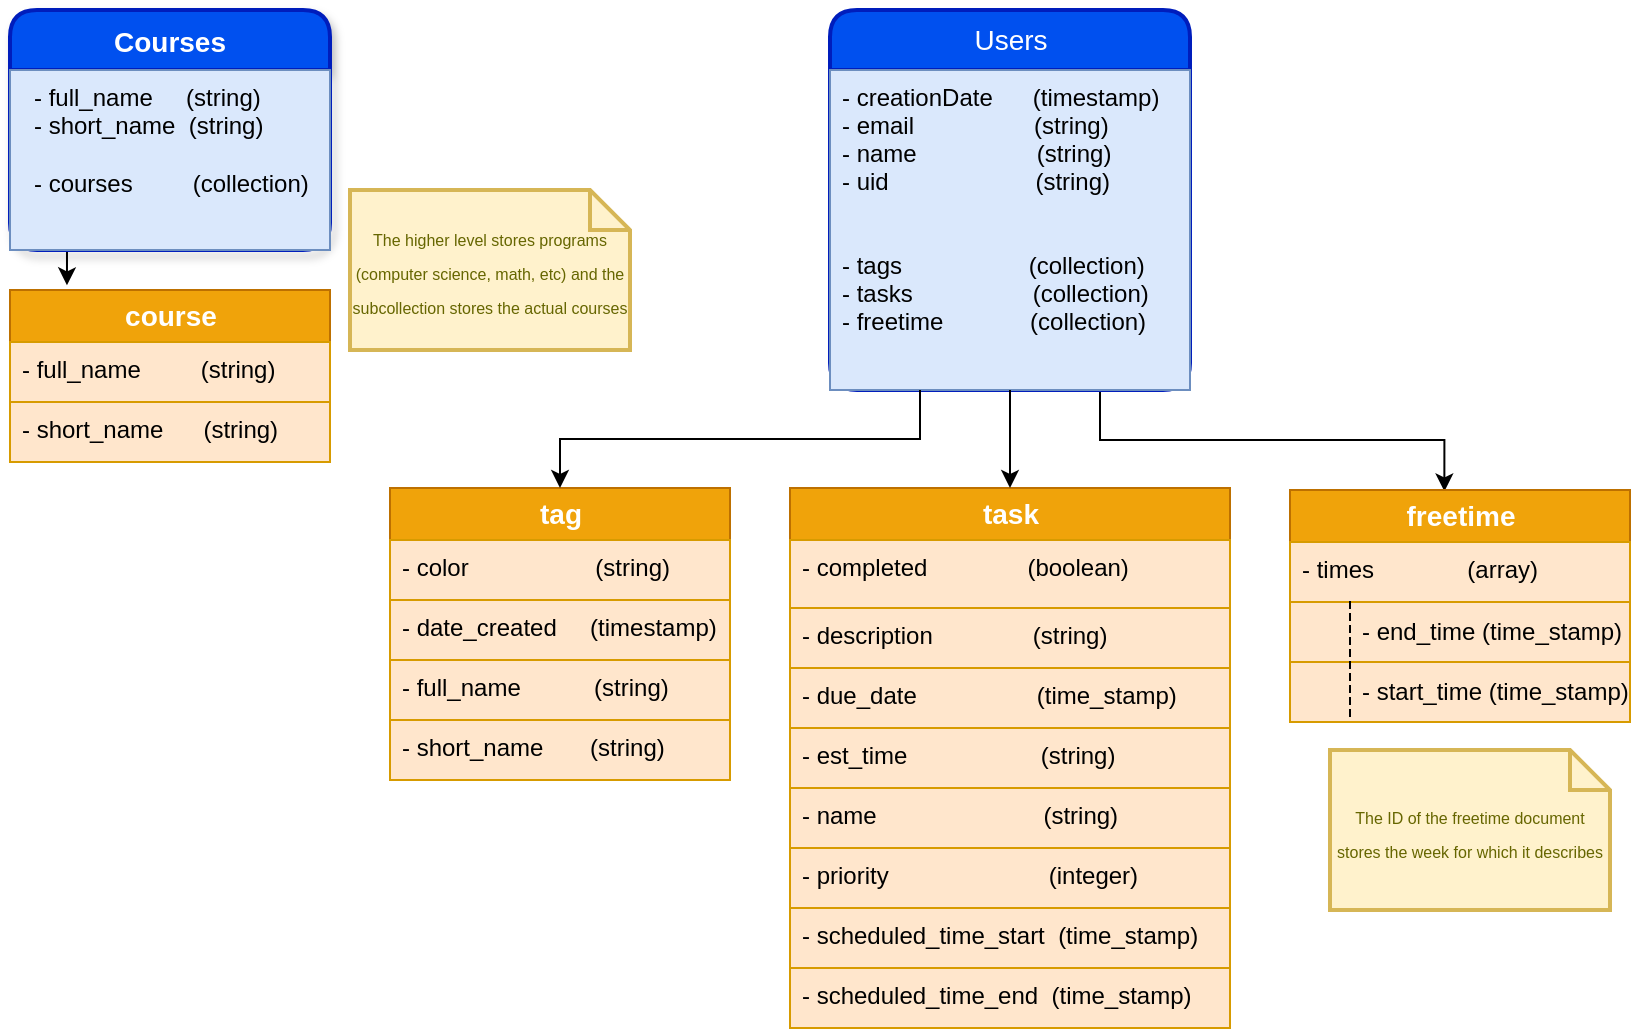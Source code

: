 <mxfile version="14.5.1" type="device"><diagram id="R2lEEEUBdFMjLlhIrx00" name="Page-1"><mxGraphModel dx="1564" dy="966" grid="1" gridSize="10" guides="1" tooltips="1" connect="1" arrows="1" fold="1" page="1" pageScale="1" pageWidth="850" pageHeight="1100" math="0" shadow="0" extFonts="Permanent Marker^https://fonts.googleapis.com/css?family=Permanent+Marker"><root><mxCell id="0"/><mxCell id="1" parent="0"/><mxCell id="XfEnWCeB0pHxCSGAdT0q-13" style="edgeStyle=orthogonalEdgeStyle;rounded=0;orthogonalLoop=1;jettySize=auto;html=1;exitX=0.25;exitY=1;exitDx=0;exitDy=0;entryX=0.178;entryY=-0.027;entryDx=0;entryDy=0;entryPerimeter=0;" parent="1" source="XfEnWCeB0pHxCSGAdT0q-1" target="XfEnWCeB0pHxCSGAdT0q-8" edge="1"><mxGeometry relative="1" as="geometry"/></mxCell><mxCell id="XfEnWCeB0pHxCSGAdT0q-1" value="Courses" style="swimlane;childLayout=stackLayout;horizontal=1;startSize=30;horizontalStack=0;rounded=1;fontSize=14;fontStyle=1;strokeWidth=2;resizeParent=0;resizeLast=1;shadow=1;dashed=0;align=center;fillColor=#0050ef;strokeColor=#001DBC;fontColor=#ffffff;glass=0;sketch=0;" parent="1" vertex="1"><mxGeometry x="40" y="200" width="160" height="120" as="geometry"/></mxCell><mxCell id="XfEnWCeB0pHxCSGAdT0q-2" value="- full_name&amp;nbsp; &amp;nbsp; &amp;nbsp;(string)&lt;br&gt;- short_name&amp;nbsp; (string)&lt;br&gt;&lt;br&gt;- courses&amp;nbsp; &amp;nbsp; &amp;nbsp; &amp;nbsp; &amp;nbsp;(collection)" style="align=left;strokeColor=#6c8ebf;fillColor=#dae8fc;spacingLeft=10;fontSize=12;verticalAlign=top;resizable=0;rotatable=0;part=1;fontStyle=0;html=1;rounded=0;sketch=0;glass=0;shadow=0;" parent="XfEnWCeB0pHxCSGAdT0q-1" vertex="1"><mxGeometry y="30" width="160" height="90" as="geometry"/></mxCell><mxCell id="XfEnWCeB0pHxCSGAdT0q-8" value="course" style="swimlane;fontStyle=1;childLayout=stackLayout;horizontal=1;startSize=26;horizontalStack=0;resizeParent=1;resizeParentMax=0;resizeLast=0;collapsible=1;marginBottom=0;align=center;fontSize=14;rounded=0;shadow=0;glass=0;sketch=0;html=1;fillColor=#f0a30a;strokeColor=#BD7000;fontColor=#ffffff;" parent="1" vertex="1"><mxGeometry x="40" y="340" width="160" height="86" as="geometry"/></mxCell><mxCell id="XfEnWCeB0pHxCSGAdT0q-9" value="- full_name         (string)" style="text;strokeColor=#d79b00;fillColor=#ffe6cc;spacingLeft=4;spacingRight=4;overflow=hidden;rotatable=0;points=[[0,0.5],[1,0.5]];portConstraint=eastwest;fontSize=12;" parent="XfEnWCeB0pHxCSGAdT0q-8" vertex="1"><mxGeometry y="26" width="160" height="30" as="geometry"/></mxCell><mxCell id="XfEnWCeB0pHxCSGAdT0q-10" value="- short_name      (string)" style="text;strokeColor=#d79b00;fillColor=#ffe6cc;spacingLeft=4;spacingRight=4;overflow=hidden;rotatable=0;points=[[0,0.5],[1,0.5]];portConstraint=eastwest;fontSize=12;" parent="XfEnWCeB0pHxCSGAdT0q-8" vertex="1"><mxGeometry y="56" width="160" height="30" as="geometry"/></mxCell><mxCell id="XfEnWCeB0pHxCSGAdT0q-58" style="edgeStyle=orthogonalEdgeStyle;rounded=0;orthogonalLoop=1;jettySize=auto;html=1;exitX=0.75;exitY=1;exitDx=0;exitDy=0;entryX=0.454;entryY=0.006;entryDx=0;entryDy=0;entryPerimeter=0;" parent="1" source="XfEnWCeB0pHxCSGAdT0q-14" target="XfEnWCeB0pHxCSGAdT0q-52" edge="1"><mxGeometry relative="1" as="geometry"/></mxCell><mxCell id="XfEnWCeB0pHxCSGAdT0q-14" value="Users" style="swimlane;childLayout=stackLayout;horizontal=1;startSize=30;horizontalStack=0;rounded=1;fontSize=14;fontStyle=0;strokeWidth=2;resizeParent=0;resizeLast=1;shadow=0;dashed=0;align=center;glass=0;sketch=0;html=1;fillColor=#0050ef;strokeColor=#001DBC;fontColor=#ffffff;" parent="1" vertex="1"><mxGeometry x="450" y="200" width="180" height="190" as="geometry"/></mxCell><mxCell id="XfEnWCeB0pHxCSGAdT0q-15" value="- creationDate      (timestamp)&#10;- email                  (string)&#10;- name                  (string)&#10;- uid                      (string)&#10;&#10;&#10;- tags                   (collection)&#10;- tasks                  (collection)&#10;- freetime             (collection)" style="align=left;strokeColor=#6c8ebf;fillColor=#dae8fc;spacingLeft=4;fontSize=12;verticalAlign=top;resizable=0;rotatable=0;part=1;" parent="XfEnWCeB0pHxCSGAdT0q-14" vertex="1"><mxGeometry y="30" width="180" height="160" as="geometry"/></mxCell><mxCell id="XfEnWCeB0pHxCSGAdT0q-18" value="tag" style="swimlane;fontStyle=1;childLayout=stackLayout;horizontal=1;startSize=26;horizontalStack=0;resizeParent=1;resizeParentMax=0;resizeLast=0;collapsible=1;marginBottom=0;align=center;fontSize=14;rounded=0;shadow=0;glass=0;sketch=0;html=1;fillColor=#f0a30a;strokeColor=#BD7000;fontColor=#ffffff;" parent="1" vertex="1"><mxGeometry x="230" y="439" width="170" height="146" as="geometry"/></mxCell><mxCell id="XfEnWCeB0pHxCSGAdT0q-19" value="- color                   (string)" style="text;strokeColor=#d79b00;fillColor=#ffe6cc;spacingLeft=4;spacingRight=4;overflow=hidden;rotatable=0;points=[[0,0.5],[1,0.5]];portConstraint=eastwest;fontSize=12;" parent="XfEnWCeB0pHxCSGAdT0q-18" vertex="1"><mxGeometry y="26" width="170" height="30" as="geometry"/></mxCell><mxCell id="XfEnWCeB0pHxCSGAdT0q-20" value="- date_created     (timestamp)" style="text;strokeColor=#d79b00;fillColor=#ffe6cc;spacingLeft=4;spacingRight=4;overflow=hidden;rotatable=0;points=[[0,0.5],[1,0.5]];portConstraint=eastwest;fontSize=12;" parent="XfEnWCeB0pHxCSGAdT0q-18" vertex="1"><mxGeometry y="56" width="170" height="30" as="geometry"/></mxCell><mxCell id="XfEnWCeB0pHxCSGAdT0q-21" value="- full_name           (string)" style="text;strokeColor=#d79b00;fillColor=#ffe6cc;spacingLeft=4;spacingRight=4;overflow=hidden;rotatable=0;points=[[0,0.5],[1,0.5]];portConstraint=eastwest;fontSize=12;" parent="XfEnWCeB0pHxCSGAdT0q-18" vertex="1"><mxGeometry y="86" width="170" height="30" as="geometry"/></mxCell><mxCell id="XfEnWCeB0pHxCSGAdT0q-59" value="- short_name&amp;nbsp; &amp;nbsp; &amp;nbsp; &amp;nbsp;(string)" style="text;strokeColor=#d79b00;fillColor=#ffe6cc;spacingLeft=4;spacingRight=4;overflow=hidden;rotatable=0;points=[[0,0.5],[1,0.5]];portConstraint=eastwest;fontSize=12;rounded=0;shadow=0;glass=0;sketch=0;html=1;" parent="XfEnWCeB0pHxCSGAdT0q-18" vertex="1"><mxGeometry y="116" width="170" height="30" as="geometry"/></mxCell><mxCell id="XfEnWCeB0pHxCSGAdT0q-35" value="task" style="swimlane;fontStyle=1;childLayout=stackLayout;horizontal=1;startSize=26;horizontalStack=0;resizeParent=1;resizeParentMax=0;resizeLast=0;collapsible=1;marginBottom=0;align=center;fontSize=14;rounded=0;shadow=0;glass=0;sketch=0;html=1;fillColor=#f0a30a;strokeColor=#BD7000;fontColor=#ffffff;" parent="1" vertex="1"><mxGeometry x="430" y="439" width="220" height="270" as="geometry"/></mxCell><mxCell id="XfEnWCeB0pHxCSGAdT0q-36" value="- completed               (boolean)" style="text;strokeColor=#d79b00;fillColor=#ffe6cc;spacingLeft=4;spacingRight=4;overflow=hidden;rotatable=0;points=[[0,0.5],[1,0.5]];portConstraint=eastwest;fontSize=12;" parent="XfEnWCeB0pHxCSGAdT0q-35" vertex="1"><mxGeometry y="26" width="220" height="34" as="geometry"/></mxCell><mxCell id="XfEnWCeB0pHxCSGAdT0q-37" value="- description               (string)" style="text;strokeColor=#d79b00;fillColor=#ffe6cc;spacingLeft=4;spacingRight=4;overflow=hidden;rotatable=0;points=[[0,0.5],[1,0.5]];portConstraint=eastwest;fontSize=12;" parent="XfEnWCeB0pHxCSGAdT0q-35" vertex="1"><mxGeometry y="60" width="220" height="30" as="geometry"/></mxCell><mxCell id="XfEnWCeB0pHxCSGAdT0q-62" value="- due_date&amp;nbsp; &amp;nbsp; &amp;nbsp; &amp;nbsp; &amp;nbsp; &amp;nbsp; &amp;nbsp; &amp;nbsp; &amp;nbsp; (time_stamp)" style="text;strokeColor=#d79b00;fillColor=#ffe6cc;spacingLeft=4;spacingRight=4;overflow=hidden;rotatable=0;points=[[0,0.5],[1,0.5]];portConstraint=eastwest;fontSize=12;rounded=0;shadow=0;glass=0;sketch=0;html=1;" parent="XfEnWCeB0pHxCSGAdT0q-35" vertex="1"><mxGeometry y="90" width="220" height="30" as="geometry"/></mxCell><mxCell id="XfEnWCeB0pHxCSGAdT0q-60" value="- est_time&amp;nbsp; &amp;nbsp; &amp;nbsp; &amp;nbsp; &amp;nbsp; &amp;nbsp; &amp;nbsp; &amp;nbsp; &amp;nbsp; &amp;nbsp; (string)" style="text;strokeColor=#d79b00;fillColor=#ffe6cc;spacingLeft=4;spacingRight=4;overflow=hidden;rotatable=0;points=[[0,0.5],[1,0.5]];portConstraint=eastwest;fontSize=12;rounded=0;shadow=0;glass=0;sketch=0;html=1;" parent="XfEnWCeB0pHxCSGAdT0q-35" vertex="1"><mxGeometry y="120" width="220" height="30" as="geometry"/></mxCell><mxCell id="XfEnWCeB0pHxCSGAdT0q-38" value="- name                         (string)" style="text;strokeColor=#d79b00;fillColor=#ffe6cc;spacingLeft=4;spacingRight=4;overflow=hidden;rotatable=0;points=[[0,0.5],[1,0.5]];portConstraint=eastwest;fontSize=12;" parent="XfEnWCeB0pHxCSGAdT0q-35" vertex="1"><mxGeometry y="150" width="220" height="30" as="geometry"/></mxCell><mxCell id="XfEnWCeB0pHxCSGAdT0q-61" value="- priority&amp;nbsp; &amp;nbsp; &amp;nbsp; &amp;nbsp; &amp;nbsp; &amp;nbsp; &amp;nbsp; &amp;nbsp; &amp;nbsp; &amp;nbsp; &amp;nbsp; &amp;nbsp; (integer)" style="text;strokeColor=#d79b00;fillColor=#ffe6cc;spacingLeft=4;spacingRight=4;overflow=hidden;rotatable=0;points=[[0,0.5],[1,0.5]];portConstraint=eastwest;fontSize=12;rounded=0;shadow=0;glass=0;sketch=0;html=1;" parent="XfEnWCeB0pHxCSGAdT0q-35" vertex="1"><mxGeometry y="180" width="220" height="30" as="geometry"/></mxCell><mxCell id="XfEnWCeB0pHxCSGAdT0q-65" value="- scheduled_time_start&amp;nbsp; (time_stamp)" style="text;strokeColor=#d79b00;fillColor=#ffe6cc;spacingLeft=4;spacingRight=4;overflow=hidden;rotatable=0;points=[[0,0.5],[1,0.5]];portConstraint=eastwest;fontSize=12;rounded=0;shadow=0;glass=0;sketch=0;html=1;" parent="XfEnWCeB0pHxCSGAdT0q-35" vertex="1"><mxGeometry y="210" width="220" height="30" as="geometry"/></mxCell><mxCell id="XfEnWCeB0pHxCSGAdT0q-71" value="- scheduled_time_end&amp;nbsp; (time_stamp)" style="text;strokeColor=#d79b00;fillColor=#ffe6cc;spacingLeft=4;spacingRight=4;overflow=hidden;rotatable=0;points=[[0,0.5],[1,0.5]];portConstraint=eastwest;fontSize=12;rounded=0;shadow=0;glass=0;sketch=0;html=1;" parent="XfEnWCeB0pHxCSGAdT0q-35" vertex="1"><mxGeometry y="240" width="220" height="30" as="geometry"/></mxCell><mxCell id="XfEnWCeB0pHxCSGAdT0q-52" value="freetime" style="swimlane;fontStyle=1;childLayout=stackLayout;horizontal=1;startSize=26;horizontalStack=0;resizeParent=1;resizeParentMax=0;resizeLast=0;collapsible=1;marginBottom=0;align=center;fontSize=14;rounded=0;shadow=0;glass=0;sketch=0;html=1;fillColor=#f0a30a;strokeColor=#BD7000;fontColor=#ffffff;" parent="1" vertex="1"><mxGeometry x="680" y="440" width="170" height="116" as="geometry"/></mxCell><mxCell id="XfEnWCeB0pHxCSGAdT0q-68" value="- times&amp;nbsp; &amp;nbsp; &amp;nbsp; &amp;nbsp; &amp;nbsp; &amp;nbsp; &amp;nbsp; (array)" style="text;strokeColor=#d79b00;fillColor=#ffe6cc;spacingLeft=4;spacingRight=4;overflow=hidden;rotatable=0;points=[[0,0.5],[1,0.5]];portConstraint=eastwest;fontSize=12;rounded=0;shadow=0;glass=0;sketch=0;html=1;" parent="XfEnWCeB0pHxCSGAdT0q-52" vertex="1"><mxGeometry y="26" width="170" height="30" as="geometry"/></mxCell><mxCell id="XfEnWCeB0pHxCSGAdT0q-76" value="- end_time (time_stamp)" style="shape=partialRectangle;fillColor=#ffe6cc;align=left;verticalAlign=middle;strokeColor=#d79b00;spacingLeft=34;rotatable=0;points=[[0,0.5],[1,0.5]];portConstraint=eastwest;dropTarget=0;rounded=0;shadow=0;glass=0;sketch=0;html=1;" parent="XfEnWCeB0pHxCSGAdT0q-52" vertex="1"><mxGeometry y="56" width="170" height="30" as="geometry"/></mxCell><mxCell id="XfEnWCeB0pHxCSGAdT0q-77" value="" style="shape=partialRectangle;top=0;left=0;bottom=0;fillColor=none;stokeWidth=1;dashed=1;align=left;verticalAlign=middle;spacingLeft=4;spacingRight=4;overflow=hidden;rotatable=0;points=[];portConstraint=eastwest;part=1;" parent="XfEnWCeB0pHxCSGAdT0q-76" vertex="1" connectable="0"><mxGeometry width="30" height="30" as="geometry"/></mxCell><mxCell id="XfEnWCeB0pHxCSGAdT0q-74" value="- start_time (time_stamp)" style="shape=partialRectangle;fillColor=#ffe6cc;align=left;verticalAlign=middle;strokeColor=#d79b00;spacingLeft=34;rotatable=0;points=[[0,0.5],[1,0.5]];portConstraint=eastwest;dropTarget=0;rounded=0;shadow=0;glass=0;sketch=0;html=1;" parent="XfEnWCeB0pHxCSGAdT0q-52" vertex="1"><mxGeometry y="86" width="170" height="30" as="geometry"/></mxCell><mxCell id="XfEnWCeB0pHxCSGAdT0q-75" value="" style="shape=partialRectangle;top=0;left=0;bottom=0;fillColor=none;stokeWidth=1;dashed=1;align=left;verticalAlign=middle;spacingLeft=4;spacingRight=4;overflow=hidden;rotatable=0;points=[];portConstraint=eastwest;part=1;" parent="XfEnWCeB0pHxCSGAdT0q-74" vertex="1" connectable="0"><mxGeometry width="30" height="30" as="geometry"/></mxCell><mxCell id="XfEnWCeB0pHxCSGAdT0q-56" style="edgeStyle=orthogonalEdgeStyle;rounded=0;orthogonalLoop=1;jettySize=auto;html=1;exitX=0.25;exitY=1;exitDx=0;exitDy=0;entryX=0.5;entryY=0;entryDx=0;entryDy=0;" parent="1" source="XfEnWCeB0pHxCSGAdT0q-15" target="XfEnWCeB0pHxCSGAdT0q-18" edge="1"><mxGeometry relative="1" as="geometry"/></mxCell><mxCell id="6wutJ2cf32h3aRfZ5SYT-1" style="edgeStyle=orthogonalEdgeStyle;rounded=0;orthogonalLoop=1;jettySize=auto;html=1;exitX=0.5;exitY=1;exitDx=0;exitDy=0;" parent="1" source="XfEnWCeB0pHxCSGAdT0q-15" target="XfEnWCeB0pHxCSGAdT0q-35" edge="1"><mxGeometry relative="1" as="geometry"/></mxCell><mxCell id="m8ebTMwVAVoEMUYyhsaW-2" value="&lt;font style=&quot;font-size: 8px&quot;&gt;The higher level stores programs (computer science, math, etc) and the subcollection stores the actual courses&lt;/font&gt;" style="shape=note;strokeWidth=2;fontSize=14;size=20;whiteSpace=wrap;html=1;fillColor=#fff2cc;strokeColor=#d6b656;fontColor=#666600;" parent="1" vertex="1"><mxGeometry x="210" y="290" width="140" height="80" as="geometry"/></mxCell><mxCell id="o3DCpMEoymn4QTEhTfp6-1" value="&lt;font style=&quot;font-size: 8px&quot;&gt;The ID of the freetime document stores the week for which it describes&lt;/font&gt;" style="shape=note;strokeWidth=2;fontSize=14;size=20;whiteSpace=wrap;html=1;fillColor=#fff2cc;strokeColor=#d6b656;fontColor=#666600;" vertex="1" parent="1"><mxGeometry x="700" y="570" width="140" height="80" as="geometry"/></mxCell></root></mxGraphModel></diagram></mxfile>